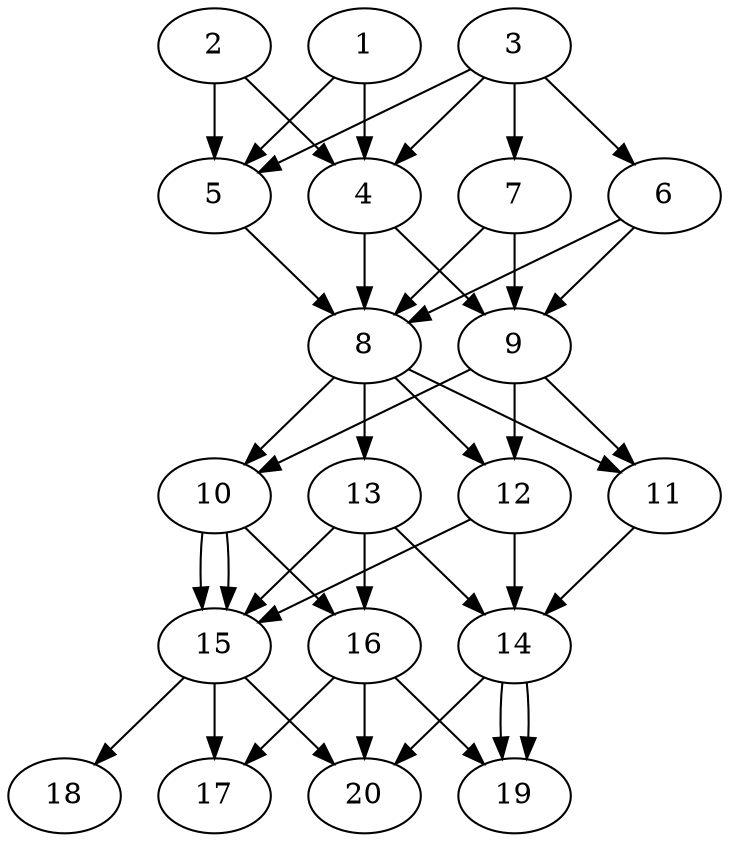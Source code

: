 // DAG automatically generated by daggen at Thu Oct  3 13:58:43 2019
// ./daggen --dot -n 20 --ccr 0.4 --fat 0.5 --regular 0.7 --density 0.9 --mindata 5242880 --maxdata 52428800 
digraph G {
  1 [size="93442560", alpha="0.18", expect_size="37377024"] 
  1 -> 4 [size ="37377024"]
  1 -> 5 [size ="37377024"]
  2 [size="46279680", alpha="0.02", expect_size="18511872"] 
  2 -> 4 [size ="18511872"]
  2 -> 5 [size ="18511872"]
  3 [size="94507520", alpha="0.10", expect_size="37803008"] 
  3 -> 4 [size ="37803008"]
  3 -> 5 [size ="37803008"]
  3 -> 6 [size ="37803008"]
  3 -> 7 [size ="37803008"]
  4 [size="50142720", alpha="0.01", expect_size="20057088"] 
  4 -> 8 [size ="20057088"]
  4 -> 9 [size ="20057088"]
  5 [size="24716800", alpha="0.06", expect_size="9886720"] 
  5 -> 8 [size ="9886720"]
  6 [size="46231040", alpha="0.18", expect_size="18492416"] 
  6 -> 8 [size ="18492416"]
  6 -> 9 [size ="18492416"]
  7 [size="17656320", alpha="0.11", expect_size="7062528"] 
  7 -> 8 [size ="7062528"]
  7 -> 9 [size ="7062528"]
  8 [size="81863680", alpha="0.16", expect_size="32745472"] 
  8 -> 10 [size ="32745472"]
  8 -> 11 [size ="32745472"]
  8 -> 12 [size ="32745472"]
  8 -> 13 [size ="32745472"]
  9 [size="107097600", alpha="0.12", expect_size="42839040"] 
  9 -> 10 [size ="42839040"]
  9 -> 11 [size ="42839040"]
  9 -> 12 [size ="42839040"]
  10 [size="110968320", alpha="0.20", expect_size="44387328"] 
  10 -> 15 [size ="44387328"]
  10 -> 15 [size ="44387328"]
  10 -> 16 [size ="44387328"]
  11 [size="79866880", alpha="0.01", expect_size="31946752"] 
  11 -> 14 [size ="31946752"]
  12 [size="70492160", alpha="0.12", expect_size="28196864"] 
  12 -> 14 [size ="28196864"]
  12 -> 15 [size ="28196864"]
  13 [size="84518400", alpha="0.01", expect_size="33807360"] 
  13 -> 14 [size ="33807360"]
  13 -> 15 [size ="33807360"]
  13 -> 16 [size ="33807360"]
  14 [size="24862720", alpha="0.10", expect_size="9945088"] 
  14 -> 19 [size ="9945088"]
  14 -> 19 [size ="9945088"]
  14 -> 20 [size ="9945088"]
  15 [size="28072960", alpha="0.04", expect_size="11229184"] 
  15 -> 17 [size ="11229184"]
  15 -> 18 [size ="11229184"]
  15 -> 20 [size ="11229184"]
  16 [size="66240000", alpha="0.07", expect_size="26496000"] 
  16 -> 17 [size ="26496000"]
  16 -> 19 [size ="26496000"]
  16 -> 20 [size ="26496000"]
  17 [size="57167360", alpha="0.05", expect_size="22866944"] 
  18 [size="123975680", alpha="0.14", expect_size="49590272"] 
  19 [size="100177920", alpha="0.13", expect_size="40071168"] 
  20 [size="52418560", alpha="0.07", expect_size="20967424"] 
}
